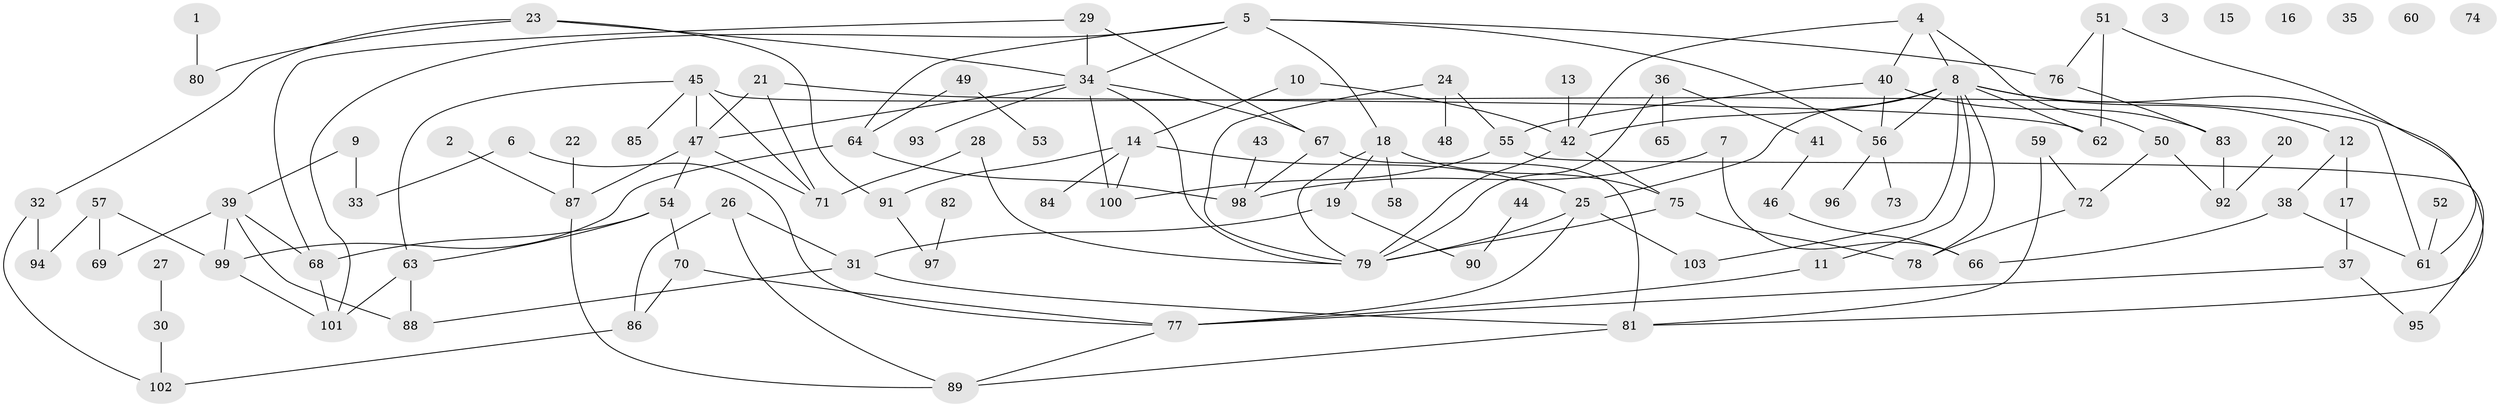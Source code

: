 // coarse degree distribution, {0: 0.2, 1: 0.26666666666666666, 2: 0.13333333333333333, 5: 0.1, 4: 0.06666666666666667, 6: 0.06666666666666667, 3: 0.06666666666666667, 8: 0.03333333333333333, 7: 0.03333333333333333, 10: 0.03333333333333333}
// Generated by graph-tools (version 1.1) at 2025/43/03/04/25 21:43:46]
// undirected, 103 vertices, 147 edges
graph export_dot {
graph [start="1"]
  node [color=gray90,style=filled];
  1;
  2;
  3;
  4;
  5;
  6;
  7;
  8;
  9;
  10;
  11;
  12;
  13;
  14;
  15;
  16;
  17;
  18;
  19;
  20;
  21;
  22;
  23;
  24;
  25;
  26;
  27;
  28;
  29;
  30;
  31;
  32;
  33;
  34;
  35;
  36;
  37;
  38;
  39;
  40;
  41;
  42;
  43;
  44;
  45;
  46;
  47;
  48;
  49;
  50;
  51;
  52;
  53;
  54;
  55;
  56;
  57;
  58;
  59;
  60;
  61;
  62;
  63;
  64;
  65;
  66;
  67;
  68;
  69;
  70;
  71;
  72;
  73;
  74;
  75;
  76;
  77;
  78;
  79;
  80;
  81;
  82;
  83;
  84;
  85;
  86;
  87;
  88;
  89;
  90;
  91;
  92;
  93;
  94;
  95;
  96;
  97;
  98;
  99;
  100;
  101;
  102;
  103;
  1 -- 80;
  2 -- 87;
  4 -- 8;
  4 -- 40;
  4 -- 42;
  4 -- 50;
  5 -- 18;
  5 -- 34;
  5 -- 56;
  5 -- 64;
  5 -- 76;
  5 -- 101;
  6 -- 33;
  6 -- 77;
  7 -- 66;
  7 -- 98;
  8 -- 11;
  8 -- 12;
  8 -- 25;
  8 -- 42;
  8 -- 56;
  8 -- 62;
  8 -- 78;
  8 -- 81;
  8 -- 103;
  9 -- 33;
  9 -- 39;
  10 -- 14;
  10 -- 42;
  11 -- 77;
  12 -- 17;
  12 -- 38;
  13 -- 42;
  14 -- 25;
  14 -- 84;
  14 -- 91;
  14 -- 100;
  17 -- 37;
  18 -- 19;
  18 -- 58;
  18 -- 75;
  18 -- 79;
  19 -- 31;
  19 -- 90;
  20 -- 92;
  21 -- 47;
  21 -- 62;
  21 -- 71;
  22 -- 87;
  23 -- 32;
  23 -- 34;
  23 -- 80;
  23 -- 91;
  24 -- 48;
  24 -- 55;
  24 -- 79;
  25 -- 77;
  25 -- 79;
  25 -- 103;
  26 -- 31;
  26 -- 86;
  26 -- 89;
  27 -- 30;
  28 -- 71;
  28 -- 79;
  29 -- 34;
  29 -- 67;
  29 -- 68;
  30 -- 102;
  31 -- 81;
  31 -- 88;
  32 -- 94;
  32 -- 102;
  34 -- 47;
  34 -- 67;
  34 -- 79;
  34 -- 93;
  34 -- 100;
  36 -- 41;
  36 -- 65;
  36 -- 79;
  37 -- 77;
  37 -- 95;
  38 -- 61;
  38 -- 66;
  39 -- 68;
  39 -- 69;
  39 -- 88;
  39 -- 99;
  40 -- 55;
  40 -- 56;
  40 -- 83;
  41 -- 46;
  42 -- 75;
  42 -- 79;
  43 -- 98;
  44 -- 90;
  45 -- 47;
  45 -- 61;
  45 -- 63;
  45 -- 71;
  45 -- 85;
  46 -- 66;
  47 -- 54;
  47 -- 71;
  47 -- 87;
  49 -- 53;
  49 -- 64;
  50 -- 72;
  50 -- 92;
  51 -- 61;
  51 -- 62;
  51 -- 76;
  52 -- 61;
  54 -- 63;
  54 -- 68;
  54 -- 70;
  55 -- 95;
  55 -- 100;
  56 -- 73;
  56 -- 96;
  57 -- 69;
  57 -- 94;
  57 -- 99;
  59 -- 72;
  59 -- 81;
  63 -- 88;
  63 -- 101;
  64 -- 98;
  64 -- 99;
  67 -- 81;
  67 -- 98;
  68 -- 101;
  70 -- 77;
  70 -- 86;
  72 -- 78;
  75 -- 78;
  75 -- 79;
  76 -- 83;
  77 -- 89;
  81 -- 89;
  82 -- 97;
  83 -- 92;
  86 -- 102;
  87 -- 89;
  91 -- 97;
  99 -- 101;
}
